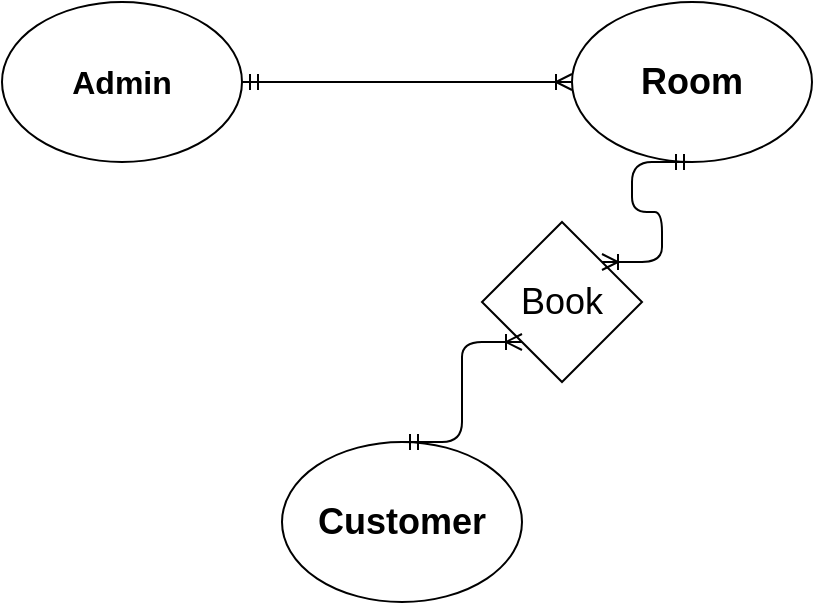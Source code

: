 <mxfile>
    <diagram id="LNcSM1l0Bc_nfse6Elw2" name="Page-1">
        <mxGraphModel dx="3476" dy="1036" grid="1" gridSize="10" guides="1" tooltips="1" connect="1" arrows="1" fold="1" page="1" pageScale="1" pageWidth="850" pageHeight="1100" math="0" shadow="0">
            <root>
                <mxCell id="0"/>
                <mxCell id="1" parent="0"/>
                <mxCell id="2" value="&lt;font size=&quot;3&quot;&gt;&lt;b&gt;Admin&lt;/b&gt;&lt;/font&gt;" style="ellipse;whiteSpace=wrap;html=1;" vertex="1" parent="1">
                    <mxGeometry x="-1680" y="230" width="120" height="80" as="geometry"/>
                </mxCell>
                <mxCell id="3" value="&lt;font style=&quot;font-size: 18px&quot;&gt;&lt;b&gt;Customer&lt;/b&gt;&lt;/font&gt;" style="ellipse;whiteSpace=wrap;html=1;" vertex="1" parent="1">
                    <mxGeometry x="-1540" y="450" width="120" height="80" as="geometry"/>
                </mxCell>
                <mxCell id="5" value="&lt;font style=&quot;font-size: 18px&quot;&gt;&lt;b&gt;Room&lt;/b&gt;&lt;/font&gt;" style="ellipse;whiteSpace=wrap;html=1;" vertex="1" parent="1">
                    <mxGeometry x="-1395" y="230" width="120" height="80" as="geometry"/>
                </mxCell>
                <mxCell id="10" value="Book" style="rhombus;whiteSpace=wrap;html=1;fontSize=18;" vertex="1" parent="1">
                    <mxGeometry x="-1440" y="340" width="80" height="80" as="geometry"/>
                </mxCell>
                <mxCell id="100" value="" style="edgeStyle=entityRelationEdgeStyle;fontSize=12;html=1;endArrow=ERoneToMany;startArrow=ERmandOne;exitX=0.5;exitY=1;exitDx=0;exitDy=0;entryX=1;entryY=0;entryDx=0;entryDy=0;" edge="1" parent="1" source="5" target="10">
                    <mxGeometry width="100" height="100" relative="1" as="geometry">
                        <mxPoint x="-930" y="560" as="sourcePoint"/>
                        <mxPoint x="-830" y="460" as="targetPoint"/>
                    </mxGeometry>
                </mxCell>
                <mxCell id="101" value="" style="edgeStyle=entityRelationEdgeStyle;fontSize=12;html=1;endArrow=ERoneToMany;startArrow=ERmandOne;exitX=0.5;exitY=0;exitDx=0;exitDy=0;entryX=0;entryY=1;entryDx=0;entryDy=0;" edge="1" parent="1" source="3" target="10">
                    <mxGeometry width="100" height="100" relative="1" as="geometry">
                        <mxPoint x="-1325" y="320" as="sourcePoint"/>
                        <mxPoint x="-1370" y="370" as="targetPoint"/>
                    </mxGeometry>
                </mxCell>
                <mxCell id="103" value="" style="edgeStyle=entityRelationEdgeStyle;fontSize=12;html=1;endArrow=ERoneToMany;startArrow=ERmandOne;exitX=1;exitY=0.5;exitDx=0;exitDy=0;entryX=0;entryY=0.5;entryDx=0;entryDy=0;" edge="1" parent="1" source="2" target="5">
                    <mxGeometry width="100" height="100" relative="1" as="geometry">
                        <mxPoint x="-930" y="560" as="sourcePoint"/>
                        <mxPoint x="-830" y="460" as="targetPoint"/>
                    </mxGeometry>
                </mxCell>
            </root>
        </mxGraphModel>
    </diagram>
</mxfile>